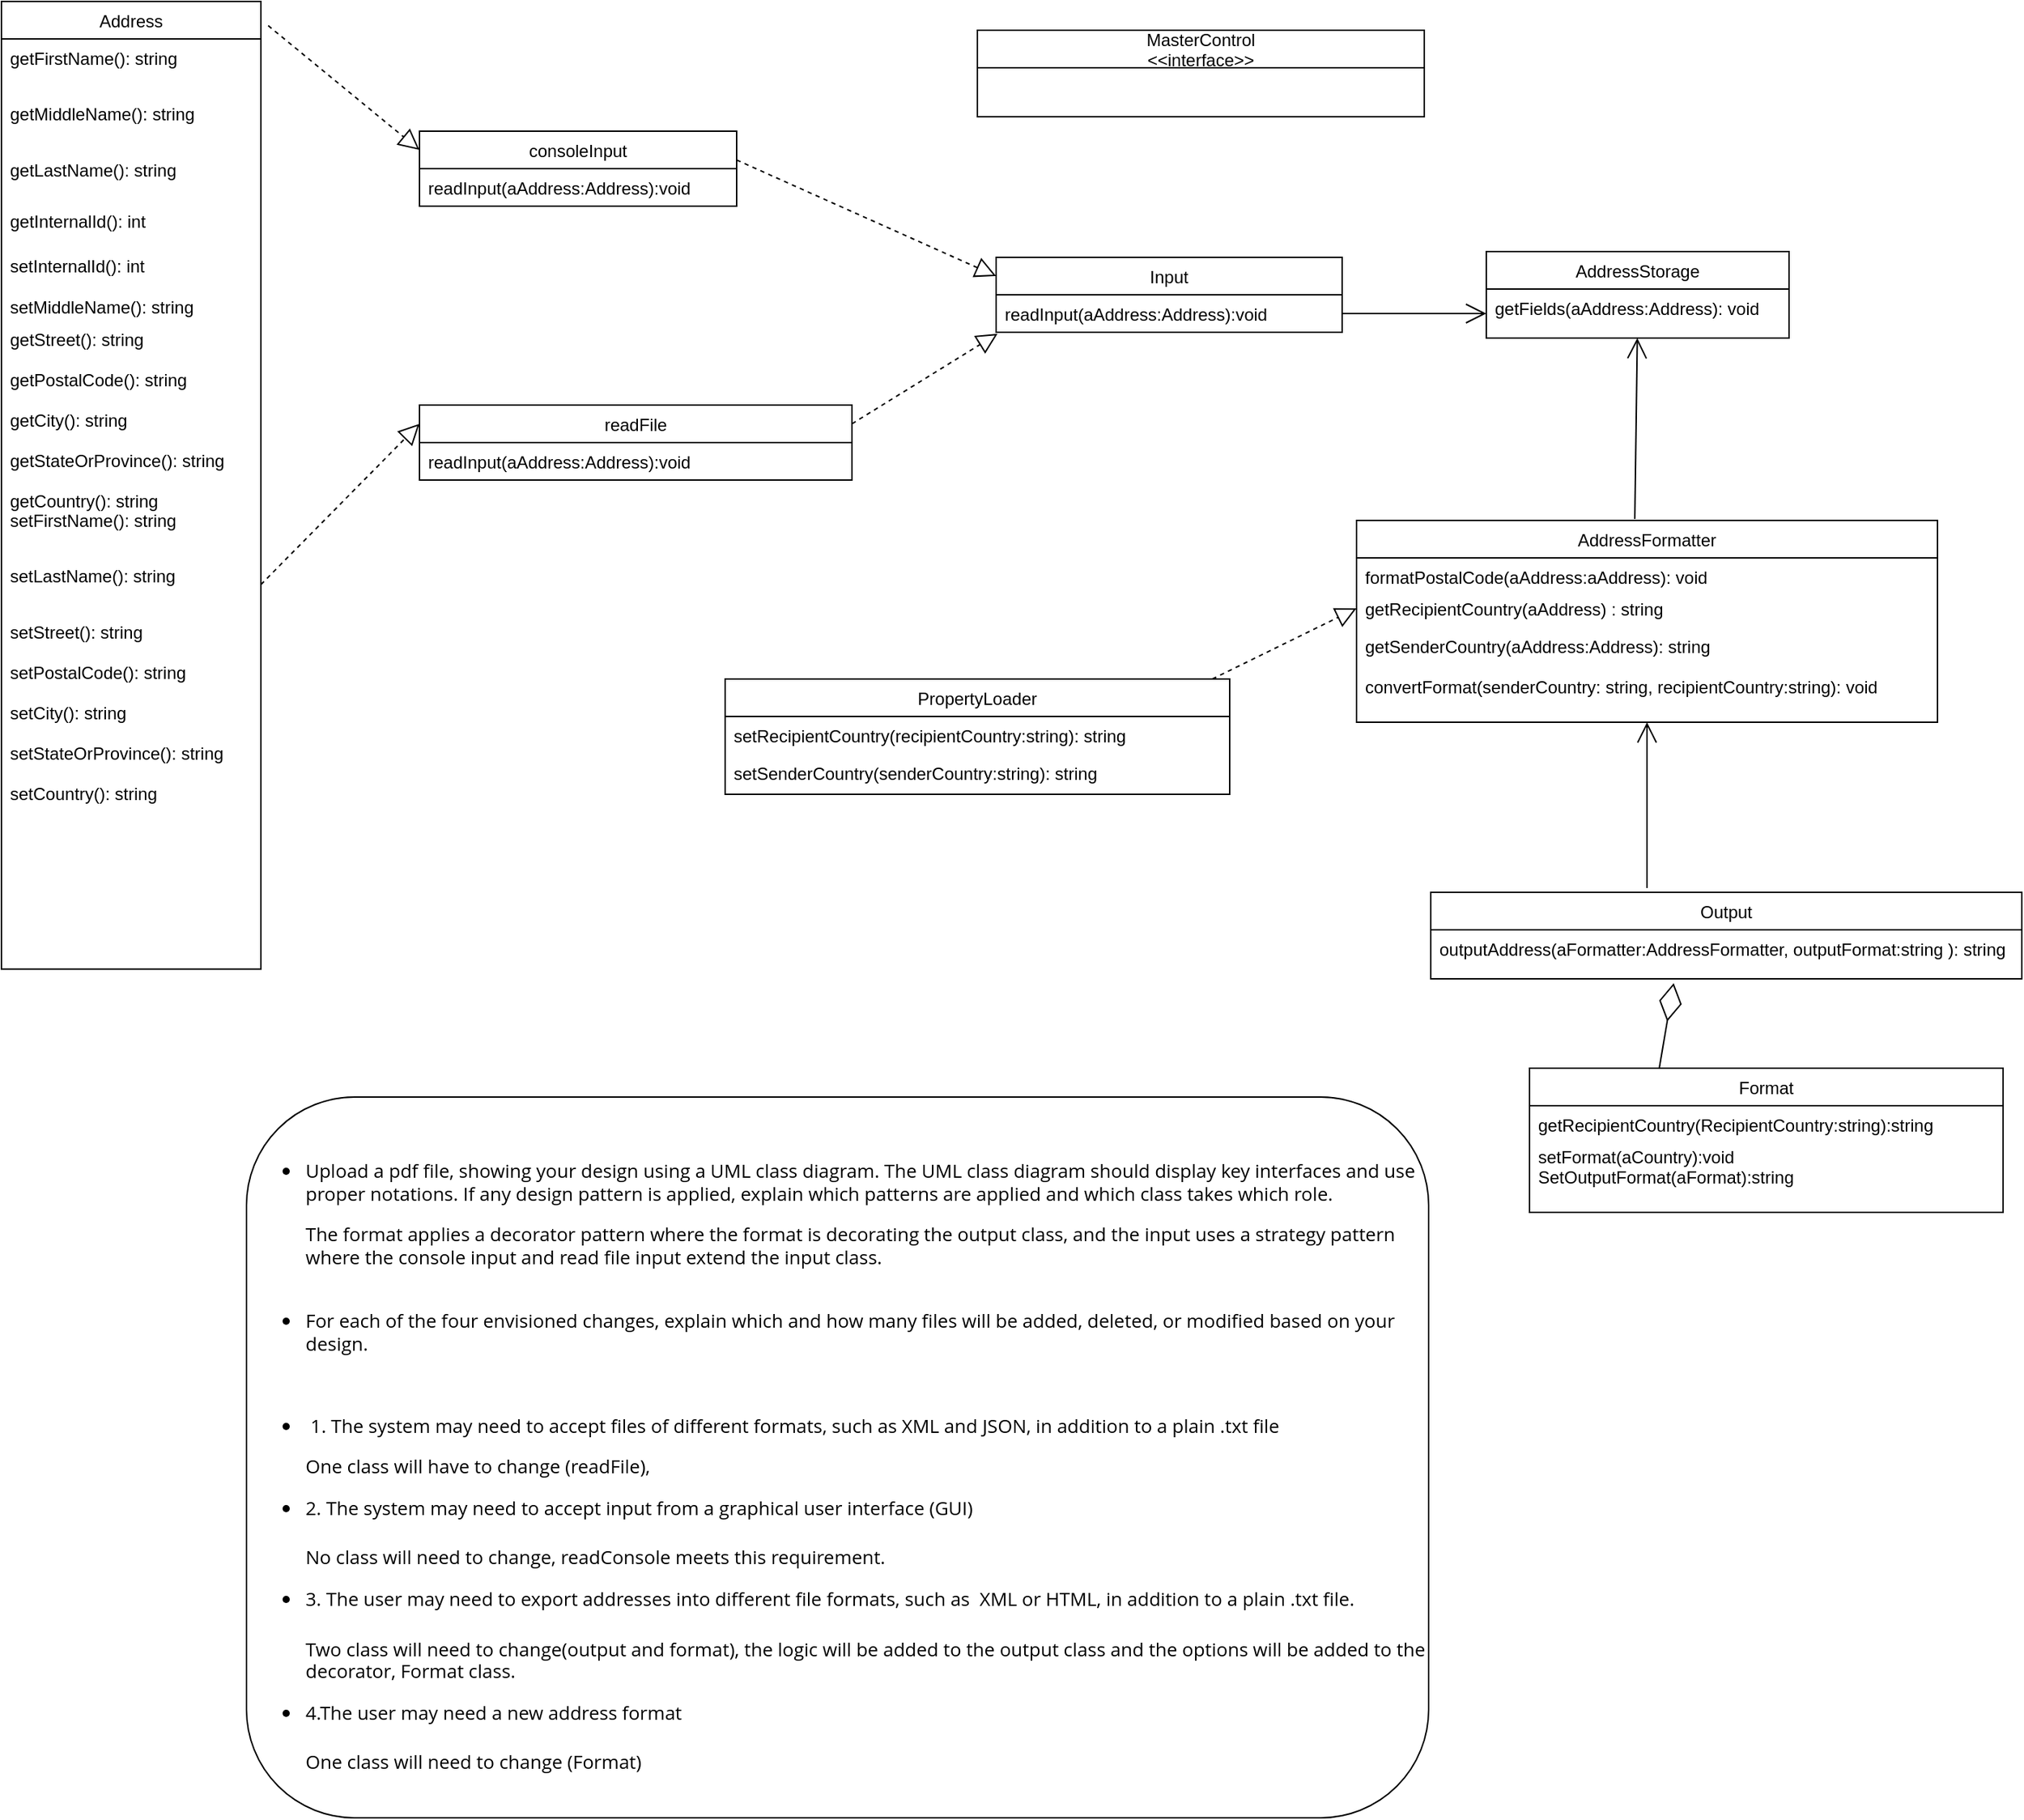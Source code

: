 <mxfile version="14.2.7" type="github">
  <diagram name="Page-1" id="929967ad-93f9-6ef4-fab6-5d389245f69c">
    <mxGraphModel dx="1821" dy="1225" grid="1" gridSize="10" guides="1" tooltips="1" connect="1" arrows="1" fold="1" page="1" pageScale="1.5" pageWidth="1169" pageHeight="826" background="none" math="0" shadow="0">
      <root>
        <mxCell id="0" style=";html=1;" />
        <mxCell id="1" style=";html=1;" parent="0" />
        <mxCell id="BPb1q2xjMMaSEA_R7cb4-1" value="Input" style="swimlane;fontStyle=0;childLayout=stackLayout;horizontal=1;startSize=26;fillColor=none;horizontalStack=0;resizeParent=1;resizeParentMax=0;resizeLast=0;collapsible=1;marginBottom=0;" parent="1" vertex="1">
          <mxGeometry x="890" y="207.5" width="240" height="52" as="geometry" />
        </mxCell>
        <mxCell id="BPb1q2xjMMaSEA_R7cb4-2" value="readInput(aAddress:Address):void" style="text;strokeColor=none;fillColor=none;align=left;verticalAlign=top;spacingLeft=4;spacingRight=4;overflow=hidden;rotatable=0;points=[[0,0.5],[1,0.5]];portConstraint=eastwest;" parent="BPb1q2xjMMaSEA_R7cb4-1" vertex="1">
          <mxGeometry y="26" width="240" height="26" as="geometry" />
        </mxCell>
        <mxCell id="BPb1q2xjMMaSEA_R7cb4-5" value="AddressFormatter" style="swimlane;fontStyle=0;childLayout=stackLayout;horizontal=1;startSize=26;fillColor=none;horizontalStack=0;resizeParent=1;resizeParentMax=0;resizeLast=0;collapsible=1;marginBottom=0;" parent="1" vertex="1">
          <mxGeometry x="1140" y="390" width="403" height="140" as="geometry" />
        </mxCell>
        <mxCell id="BPb1q2xjMMaSEA_R7cb4-6" value="formatPostalCode(aAddress:aAddress): void" style="text;strokeColor=none;fillColor=none;align=left;verticalAlign=top;spacingLeft=4;spacingRight=4;overflow=hidden;rotatable=0;points=[[0,0.5],[1,0.5]];portConstraint=eastwest;" parent="BPb1q2xjMMaSEA_R7cb4-5" vertex="1">
          <mxGeometry y="26" width="403" height="22" as="geometry" />
        </mxCell>
        <mxCell id="BPb1q2xjMMaSEA_R7cb4-7" value="getRecipientCountry(aAddress) : string" style="text;strokeColor=none;fillColor=none;align=left;verticalAlign=top;spacingLeft=4;spacingRight=4;overflow=hidden;rotatable=0;points=[[0,0.5],[1,0.5]];portConstraint=eastwest;" parent="BPb1q2xjMMaSEA_R7cb4-5" vertex="1">
          <mxGeometry y="48" width="403" height="26" as="geometry" />
        </mxCell>
        <mxCell id="BPb1q2xjMMaSEA_R7cb4-8" value="getSenderCountry(aAddress:Address): string&#xa;&#xa;convertFormat(senderCountry: string, recipientCountry:string): void" style="text;strokeColor=none;fillColor=none;align=left;verticalAlign=top;spacingLeft=4;spacingRight=4;overflow=hidden;rotatable=0;points=[[0,0.5],[1,0.5]];portConstraint=eastwest;" parent="BPb1q2xjMMaSEA_R7cb4-5" vertex="1">
          <mxGeometry y="74" width="403" height="66" as="geometry" />
        </mxCell>
        <mxCell id="BPb1q2xjMMaSEA_R7cb4-9" value="Output" style="swimlane;fontStyle=0;childLayout=stackLayout;horizontal=1;startSize=26;fillColor=none;horizontalStack=0;resizeParent=1;resizeParentMax=0;resizeLast=0;collapsible=1;marginBottom=0;" parent="1" vertex="1">
          <mxGeometry x="1191.5" y="648" width="410" height="60" as="geometry" />
        </mxCell>
        <mxCell id="BPb1q2xjMMaSEA_R7cb4-10" value="outputAddress(aFormatter:AddressFormatter, outputFormat:string ): string" style="text;strokeColor=none;fillColor=none;align=left;verticalAlign=top;spacingLeft=4;spacingRight=4;overflow=hidden;rotatable=0;points=[[0,0.5],[1,0.5]];portConstraint=eastwest;" parent="BPb1q2xjMMaSEA_R7cb4-9" vertex="1">
          <mxGeometry y="26" width="410" height="34" as="geometry" />
        </mxCell>
        <mxCell id="AUXMmanpsPG20B2vkFv7-21" value="" style="endArrow=open;endFill=1;endSize=12;html=1;" parent="BPb1q2xjMMaSEA_R7cb4-9" target="BPb1q2xjMMaSEA_R7cb4-8" edge="1">
          <mxGeometry width="160" relative="1" as="geometry">
            <mxPoint x="150" y="-3" as="sourcePoint" />
            <mxPoint x="310" y="-3" as="targetPoint" />
          </mxGeometry>
        </mxCell>
        <mxCell id="BPb1q2xjMMaSEA_R7cb4-13" value="AddressStorage" style="swimlane;fontStyle=0;childLayout=stackLayout;horizontal=1;startSize=26;fillColor=none;horizontalStack=0;resizeParent=1;resizeParentMax=0;resizeLast=0;collapsible=1;marginBottom=0;" parent="1" vertex="1">
          <mxGeometry x="1230" y="203.5" width="210" height="60" as="geometry" />
        </mxCell>
        <mxCell id="BPb1q2xjMMaSEA_R7cb4-14" value="getFields(aAddress:Address): void" style="text;strokeColor=none;fillColor=none;align=left;verticalAlign=top;spacingLeft=4;spacingRight=4;overflow=hidden;rotatable=0;points=[[0,0.5],[1,0.5]];portConstraint=eastwest;" parent="BPb1q2xjMMaSEA_R7cb4-13" vertex="1">
          <mxGeometry y="26" width="210" height="34" as="geometry" />
        </mxCell>
        <mxCell id="AUXMmanpsPG20B2vkFv7-19" style="edgeStyle=orthogonalEdgeStyle;rounded=0;orthogonalLoop=1;jettySize=auto;html=1;exitX=1;exitY=0.5;exitDx=0;exitDy=0;" parent="BPb1q2xjMMaSEA_R7cb4-13" source="BPb1q2xjMMaSEA_R7cb4-14" target="BPb1q2xjMMaSEA_R7cb4-14" edge="1">
          <mxGeometry relative="1" as="geometry" />
        </mxCell>
        <mxCell id="BPb1q2xjMMaSEA_R7cb4-17" value="PropertyLoader" style="swimlane;fontStyle=0;childLayout=stackLayout;horizontal=1;startSize=26;fillColor=none;horizontalStack=0;resizeParent=1;resizeParentMax=0;resizeLast=0;collapsible=1;marginBottom=0;" parent="1" vertex="1">
          <mxGeometry x="702" y="500" width="350" height="80" as="geometry" />
        </mxCell>
        <mxCell id="AUXMmanpsPG20B2vkFv7-49" value="" style="endArrow=block;dashed=1;endFill=0;endSize=12;html=1;entryX=0;entryY=0.5;entryDx=0;entryDy=0;" parent="BPb1q2xjMMaSEA_R7cb4-17" target="BPb1q2xjMMaSEA_R7cb4-7" edge="1">
          <mxGeometry width="160" relative="1" as="geometry">
            <mxPoint x="338" as="sourcePoint" />
            <mxPoint x="498" as="targetPoint" />
          </mxGeometry>
        </mxCell>
        <mxCell id="BPb1q2xjMMaSEA_R7cb4-18" value="setRecipientCountry(recipientCountry:string): string" style="text;strokeColor=none;fillColor=none;align=left;verticalAlign=top;spacingLeft=4;spacingRight=4;overflow=hidden;rotatable=0;points=[[0,0.5],[1,0.5]];portConstraint=eastwest;" parent="BPb1q2xjMMaSEA_R7cb4-17" vertex="1">
          <mxGeometry y="26" width="350" height="26" as="geometry" />
        </mxCell>
        <mxCell id="BPb1q2xjMMaSEA_R7cb4-20" value="setSenderCountry(senderCountry:string): string" style="text;strokeColor=none;fillColor=none;align=left;verticalAlign=top;spacingLeft=4;spacingRight=4;overflow=hidden;rotatable=0;points=[[0,0.5],[1,0.5]];portConstraint=eastwest;" parent="BPb1q2xjMMaSEA_R7cb4-17" vertex="1">
          <mxGeometry y="52" width="350" height="28" as="geometry" />
        </mxCell>
        <mxCell id="AUXMmanpsPG20B2vkFv7-12" value="" style="group" parent="1" vertex="1" connectable="0">
          <mxGeometry x="200" y="30" width="180" height="690" as="geometry" />
        </mxCell>
        <mxCell id="AUXMmanpsPG20B2vkFv7-6" value="setFirstName(): string" style="text;strokeColor=none;fillColor=none;align=left;verticalAlign=top;spacingLeft=4;spacingRight=4;overflow=hidden;rotatable=0;points=[[0,0.5],[1,0.5]];portConstraint=eastwest;" parent="AUXMmanpsPG20B2vkFv7-12" vertex="1">
          <mxGeometry y="346.487" width="180" height="38.664" as="geometry" />
        </mxCell>
        <mxCell id="AUXMmanpsPG20B2vkFv7-8" value="setStreet(): string&#xa;&#xa;setPostalCode(): string&#xa;&#xa;setCity(): string&#xa;&#xa;setStateOrProvince(): string&#xa;&#xa;setCountry(): string&#xa;" style="text;strokeColor=none;fillColor=none;align=left;verticalAlign=top;spacingLeft=4;spacingRight=4;overflow=hidden;rotatable=0;points=[[0,0.5],[1,0.5]];portConstraint=eastwest;" parent="AUXMmanpsPG20B2vkFv7-12" vertex="1">
          <mxGeometry y="423.815" width="180" height="240.905" as="geometry" />
        </mxCell>
        <mxCell id="AUXMmanpsPG20B2vkFv7-11" value="" style="group" parent="AUXMmanpsPG20B2vkFv7-12" vertex="1" connectable="0">
          <mxGeometry width="180" height="624.569" as="geometry" />
        </mxCell>
        <mxCell id="AUXMmanpsPG20B2vkFv7-2" value="Address" style="swimlane;fontStyle=0;childLayout=stackLayout;horizontal=1;startSize=26;fillColor=none;horizontalStack=0;resizeParent=1;resizeParentMax=0;resizeLast=0;collapsible=1;marginBottom=0;" parent="AUXMmanpsPG20B2vkFv7-11" vertex="1">
          <mxGeometry width="180" height="671.213" as="geometry" />
        </mxCell>
        <mxCell id="AUXMmanpsPG20B2vkFv7-3" value="getFirstName(): string" style="text;strokeColor=none;fillColor=none;align=left;verticalAlign=top;spacingLeft=4;spacingRight=4;overflow=hidden;rotatable=0;points=[[0,0.5],[1,0.5]];portConstraint=eastwest;" parent="AUXMmanpsPG20B2vkFv7-2" vertex="1">
          <mxGeometry y="26" width="180" height="38.664" as="geometry" />
        </mxCell>
        <mxCell id="2yMuUEWQEIknKT735bXR-2" value="getMiddleName(): string" style="text;strokeColor=none;fillColor=none;align=left;verticalAlign=top;spacingLeft=4;spacingRight=4;overflow=hidden;rotatable=0;points=[[0,0.5],[1,0.5]];portConstraint=eastwest;" vertex="1" parent="AUXMmanpsPG20B2vkFv7-2">
          <mxGeometry y="64.664" width="180" height="38.664" as="geometry" />
        </mxCell>
        <mxCell id="AUXMmanpsPG20B2vkFv7-4" value="getLastName(): string" style="text;strokeColor=none;fillColor=none;align=left;verticalAlign=top;spacingLeft=4;spacingRight=4;overflow=hidden;rotatable=0;points=[[0,0.5],[1,0.5]];portConstraint=eastwest;" parent="AUXMmanpsPG20B2vkFv7-2" vertex="1">
          <mxGeometry y="103.328" width="180" height="35.69" as="geometry" />
        </mxCell>
        <mxCell id="2yMuUEWQEIknKT735bXR-4" value="getInternalId(): int&#xa;" style="text;strokeColor=none;fillColor=none;align=left;verticalAlign=top;spacingLeft=4;spacingRight=4;overflow=hidden;rotatable=0;points=[[0,0.5],[1,0.5]];portConstraint=eastwest;" vertex="1" parent="AUXMmanpsPG20B2vkFv7-2">
          <mxGeometry y="139.017" width="180" height="30.873" as="geometry" />
        </mxCell>
        <mxCell id="2yMuUEWQEIknKT735bXR-5" value="setInternalId(): int&#xa;" style="text;strokeColor=none;fillColor=none;align=left;verticalAlign=top;spacingLeft=4;spacingRight=4;overflow=hidden;rotatable=0;points=[[0,0.5],[1,0.5]];portConstraint=eastwest;" vertex="1" parent="AUXMmanpsPG20B2vkFv7-2">
          <mxGeometry y="169.89" width="180" height="28.435" as="geometry" />
        </mxCell>
        <mxCell id="2yMuUEWQEIknKT735bXR-3" value="setMiddleName(): string" style="text;strokeColor=none;fillColor=none;align=left;verticalAlign=top;spacingLeft=4;spacingRight=4;overflow=hidden;rotatable=0;points=[[0,0.5],[1,0.5]];portConstraint=eastwest;" vertex="1" parent="AUXMmanpsPG20B2vkFv7-2">
          <mxGeometry y="198.325" width="180" height="472.888" as="geometry" />
        </mxCell>
        <mxCell id="AUXMmanpsPG20B2vkFv7-7" value="setLastName(): string" style="text;strokeColor=none;fillColor=none;align=left;verticalAlign=top;spacingLeft=4;spacingRight=4;overflow=hidden;rotatable=0;points=[[0,0.5],[1,0.5]];portConstraint=eastwest;" parent="AUXMmanpsPG20B2vkFv7-11" vertex="1">
          <mxGeometry y="385.151" width="180" height="38.664" as="geometry" />
        </mxCell>
        <mxCell id="AUXMmanpsPG20B2vkFv7-5" value="getStreet(): string&#xa;&#xa;getPostalCode(): string&#xa;&#xa;getCity(): string&#xa;&#xa;getStateOrProvince(): string&#xa;&#xa;getCountry(): string" style="text;strokeColor=none;fillColor=none;align=left;verticalAlign=top;spacingLeft=4;spacingRight=4;overflow=hidden;rotatable=0;points=[[0,0.5],[1,0.5]];portConstraint=eastwest;" parent="AUXMmanpsPG20B2vkFv7-12" vertex="1">
          <mxGeometry y="221.154" width="180" height="468.846" as="geometry" />
        </mxCell>
        <mxCell id="AUXMmanpsPG20B2vkFv7-15" value="MasterControl&#xa;&lt;&lt;interface&gt;&gt;" style="swimlane;fontStyle=0;childLayout=stackLayout;horizontal=1;startSize=26;fillColor=none;horizontalStack=0;resizeParent=1;resizeParentMax=0;resizeLast=0;collapsible=1;marginBottom=0;" parent="1" vertex="1">
          <mxGeometry x="877" y="50" width="310" height="60" as="geometry" />
        </mxCell>
        <mxCell id="AUXMmanpsPG20B2vkFv7-22" value="" style="endArrow=open;endFill=1;endSize=12;html=1;exitX=0.479;exitY=-0.007;exitDx=0;exitDy=0;exitPerimeter=0;" parent="1" source="BPb1q2xjMMaSEA_R7cb4-5" target="BPb1q2xjMMaSEA_R7cb4-14" edge="1">
          <mxGeometry width="160" relative="1" as="geometry">
            <mxPoint x="1310" y="390" as="sourcePoint" />
            <mxPoint x="1470" y="390" as="targetPoint" />
          </mxGeometry>
        </mxCell>
        <mxCell id="AUXMmanpsPG20B2vkFv7-23" value="readFile" style="swimlane;fontStyle=0;childLayout=stackLayout;horizontal=1;startSize=26;fillColor=none;horizontalStack=0;resizeParent=1;resizeParentMax=0;resizeLast=0;collapsible=1;marginBottom=0;" parent="1" vertex="1">
          <mxGeometry x="490" y="310" width="300" height="52" as="geometry" />
        </mxCell>
        <mxCell id="AUXMmanpsPG20B2vkFv7-34" value="readInput(aAddress:Address):void" style="text;strokeColor=none;fillColor=none;align=left;verticalAlign=top;spacingLeft=4;spacingRight=4;overflow=hidden;rotatable=0;points=[[0,0.5],[1,0.5]];portConstraint=eastwest;" parent="AUXMmanpsPG20B2vkFv7-23" vertex="1">
          <mxGeometry y="26" width="300" height="26" as="geometry" />
        </mxCell>
        <mxCell id="AUXMmanpsPG20B2vkFv7-35" style="edgeStyle=orthogonalEdgeStyle;rounded=0;orthogonalLoop=1;jettySize=auto;html=1;exitX=1;exitY=0.5;exitDx=0;exitDy=0;" parent="AUXMmanpsPG20B2vkFv7-23" edge="1">
          <mxGeometry relative="1" as="geometry">
            <mxPoint x="300" y="65" as="sourcePoint" />
            <mxPoint x="300" y="65" as="targetPoint" />
          </mxGeometry>
        </mxCell>
        <mxCell id="AUXMmanpsPG20B2vkFv7-27" value="consoleInput" style="swimlane;fontStyle=0;childLayout=stackLayout;horizontal=1;startSize=26;fillColor=none;horizontalStack=0;resizeParent=1;resizeParentMax=0;resizeLast=0;collapsible=1;marginBottom=0;" parent="1" vertex="1">
          <mxGeometry x="490" y="120" width="220" height="52" as="geometry" />
        </mxCell>
        <mxCell id="AUXMmanpsPG20B2vkFv7-36" value="" style="endArrow=block;dashed=1;endFill=0;endSize=12;html=1;entryX=0;entryY=0.25;entryDx=0;entryDy=0;" parent="AUXMmanpsPG20B2vkFv7-27" target="BPb1q2xjMMaSEA_R7cb4-1" edge="1">
          <mxGeometry width="160" relative="1" as="geometry">
            <mxPoint x="220" y="20" as="sourcePoint" />
            <mxPoint x="340" y="52" as="targetPoint" />
          </mxGeometry>
        </mxCell>
        <mxCell id="AUXMmanpsPG20B2vkFv7-33" value="readInput(aAddress:Address):void" style="text;strokeColor=none;fillColor=none;align=left;verticalAlign=top;spacingLeft=4;spacingRight=4;overflow=hidden;rotatable=0;points=[[0,0.5],[1,0.5]];portConstraint=eastwest;" parent="AUXMmanpsPG20B2vkFv7-27" vertex="1">
          <mxGeometry y="26" width="220" height="26" as="geometry" />
        </mxCell>
        <mxCell id="AUXMmanpsPG20B2vkFv7-47" value="" style="endArrow=open;endFill=1;endSize=12;html=1;entryX=0;entryY=0.5;entryDx=0;entryDy=0;exitX=1;exitY=0.5;exitDx=0;exitDy=0;" parent="1" source="BPb1q2xjMMaSEA_R7cb4-2" target="BPb1q2xjMMaSEA_R7cb4-14" edge="1">
          <mxGeometry width="160" relative="1" as="geometry">
            <mxPoint x="1140" y="250" as="sourcePoint" />
            <mxPoint x="1300" y="250" as="targetPoint" />
          </mxGeometry>
        </mxCell>
        <mxCell id="AUXMmanpsPG20B2vkFv7-37" value="" style="endArrow=block;dashed=1;endFill=0;endSize=12;html=1;entryX=0.004;entryY=1.038;entryDx=0;entryDy=0;entryPerimeter=0;exitX=1;exitY=0.25;exitDx=0;exitDy=0;" parent="1" source="AUXMmanpsPG20B2vkFv7-23" target="BPb1q2xjMMaSEA_R7cb4-2" edge="1">
          <mxGeometry width="160" relative="1" as="geometry">
            <mxPoint x="780" y="328" as="sourcePoint" />
            <mxPoint x="940" y="328" as="targetPoint" />
          </mxGeometry>
        </mxCell>
        <mxCell id="AUXMmanpsPG20B2vkFv7-50" value="" style="endArrow=block;dashed=1;endFill=0;endSize=12;html=1;entryX=0;entryY=0.25;entryDx=0;entryDy=0;exitX=1.028;exitY=0.025;exitDx=0;exitDy=0;exitPerimeter=0;" parent="1" source="AUXMmanpsPG20B2vkFv7-2" target="AUXMmanpsPG20B2vkFv7-27" edge="1">
          <mxGeometry width="160" relative="1" as="geometry">
            <mxPoint x="310" y="60" as="sourcePoint" />
            <mxPoint x="470" y="60" as="targetPoint" />
          </mxGeometry>
        </mxCell>
        <mxCell id="AUXMmanpsPG20B2vkFv7-51" value="" style="endArrow=block;dashed=1;endFill=0;endSize=12;html=1;entryX=0;entryY=0.25;entryDx=0;entryDy=0;exitX=1;exitY=0.5;exitDx=0;exitDy=0;" parent="1" source="AUXMmanpsPG20B2vkFv7-7" target="AUXMmanpsPG20B2vkFv7-23" edge="1">
          <mxGeometry width="160" relative="1" as="geometry">
            <mxPoint x="320" y="330" as="sourcePoint" />
            <mxPoint x="480" y="330" as="targetPoint" />
          </mxGeometry>
        </mxCell>
        <mxCell id="2yMuUEWQEIknKT735bXR-8" value="&lt;ul style=&quot;font-family: &amp;#34;open sans&amp;#34; , sans-serif ; margin: 1em 0px ; padding: 0px 0px 0px 40px ; border: 0px ; outline: 0px ; font-size: small ; text-align: left ; text-shadow: none&quot;&gt;&lt;li style=&quot;font-family: inherit ; margin: 0px ; padding: 0px ; outline: 0px ; font-style: inherit ; font-size: 13px ; list-style-position: outside ; list-style-type: inherit ; text-shadow: none ; border: 0px&quot;&gt;Upload a pdf file, showing your design using a UML class diagram. The UML class diagram should display key interfaces and use proper notations. If any design pattern is applied, explain which patterns are applied and which class takes which role.&lt;/li&gt;&lt;/ul&gt;&lt;blockquote style=&quot;margin: 0 0 0 40px ; border: none ; padding: 0px&quot;&gt;&lt;div style=&quot;text-align: left&quot;&gt;&lt;font face=&quot;open sans, sans-serif&quot; size=&quot;2&quot;&gt;The format applies a decorator pattern where the format is decorating the output class, and the input uses a strategy pattern where the console input and read file input extend the input class.&lt;/font&gt;&lt;/div&gt;&lt;/blockquote&gt;&lt;div style=&quot;text-align: left&quot;&gt;&lt;font face=&quot;open sans, sans-serif&quot; size=&quot;2&quot;&gt;&lt;br&gt;&lt;/font&gt;&lt;/div&gt;&lt;ul style=&quot;font-family: &amp;#34;open sans&amp;#34; , sans-serif ; margin: 1em 0px ; padding: 0px 0px 0px 40px ; border: 0px ; outline: 0px ; font-size: small ; text-align: left ; text-shadow: none&quot;&gt;&lt;li style=&quot;font-family: inherit ; margin: 0px ; padding: 0px ; outline: 0px ; font-style: inherit ; font-size: 13px ; list-style-position: outside ; list-style-type: inherit ; text-shadow: none ; border: 0px&quot;&gt;For each of the four envisioned changes, explain which and how many files will be added, deleted, or modified based on your design.&lt;/li&gt;&lt;/ul&gt;&lt;div style=&quot;text-align: left&quot;&gt;&lt;font face=&quot;open sans, sans-serif&quot; size=&quot;2&quot;&gt;&lt;br&gt;&lt;/font&gt;&lt;/div&gt;&lt;ul style=&quot;font-family: &amp;#34;open sans&amp;#34; , sans-serif ; margin: 1em 0px ; padding: 0px 0px 0px 40px ; border: 0px ; outline: 0px ; font-size: small ; text-align: left ; text-shadow: none&quot;&gt;&lt;li style=&quot;font-family: inherit ; margin: 0px ; padding: 0px ; outline: 0px ; font-style: inherit ; font-size: 13px ; list-style-position: outside ; list-style-type: inherit ; text-shadow: none ; border: 0px&quot;&gt;&lt;span style=&quot;font-family: inherit ; font-style: inherit&quot;&gt;&amp;nbsp;&lt;/span&gt;&lt;span style=&quot;font-family: inherit ; font-style: inherit&quot;&gt;1.&amp;nbsp;&lt;/span&gt;&lt;span style=&quot;font-family: inherit ; font-style: inherit&quot;&gt;The system may need to accept files of different formats, such as XML and JSON, in addition to a plain .txt file&lt;/span&gt;&lt;/li&gt;&lt;/ul&gt;&lt;blockquote style=&quot;margin: 0 0 0 40px ; border: none ; padding: 0px&quot;&gt;&lt;div style=&quot;text-align: left&quot;&gt;&lt;font face=&quot;open sans, sans-serif&quot; size=&quot;2&quot;&gt;One class will have to change (readFile),&lt;/font&gt;&lt;/div&gt;&lt;/blockquote&gt;&lt;ul style=&quot;font-family: &amp;#34;open sans&amp;#34; , sans-serif ; margin: 1em 0px ; padding: 0px 0px 0px 40px ; border: 0px ; outline: 0px ; font-size: small ; text-align: left ; text-shadow: none&quot;&gt;&lt;li style=&quot;font-family: inherit ; margin: 0px 0px 6px ; padding: 0px 0px 6px ; outline: 0px ; font-style: inherit ; font-size: 13px ; list-style-position: outside ; list-style-type: inherit ; text-shadow: none ; border: 0px&quot;&gt;2. The system may need to accept input from a graphical user interface (GUI)&lt;/li&gt;&lt;/ul&gt;&lt;blockquote style=&quot;margin: 0 0 0 40px ; border: none ; padding: 0px&quot;&gt;&lt;div style=&quot;text-align: left&quot;&gt;&lt;font face=&quot;open sans, sans-serif&quot; size=&quot;2&quot;&gt;No class will&amp;nbsp;need to change, readConsole meets this requirement.&lt;/font&gt;&lt;/div&gt;&lt;/blockquote&gt;&lt;ul style=&quot;font-family: &amp;#34;open sans&amp;#34; , sans-serif ; margin: 1em 0px ; padding: 0px 0px 0px 40px ; border: 0px ; outline: 0px ; font-size: small ; text-align: left ; text-shadow: none&quot;&gt;&lt;li style=&quot;font-family: inherit ; margin: 0px 0px 6px ; padding: 0px 0px 6px ; outline: 0px ; font-style: inherit ; font-size: 13px ; list-style-position: outside ; list-style-type: inherit ; text-shadow: none ; border: 0px&quot;&gt;3. The user may need to export addresses into different file formats, such as &amp;nbsp;XML or HTML, in addition to a plain .txt file.&lt;/li&gt;&lt;/ul&gt;&lt;blockquote style=&quot;margin: 0 0 0 40px ; border: none ; padding: 0px&quot;&gt;&lt;div style=&quot;text-align: left&quot;&gt;&lt;font face=&quot;open sans, sans-serif&quot; size=&quot;2&quot;&gt;Two class will need to change(output and format), the&amp;nbsp;logic will be added to the output class and the options will be added to the decorator, Format class.&amp;nbsp;&lt;/font&gt;&lt;/div&gt;&lt;/blockquote&gt;&lt;ul style=&quot;font-family: &amp;#34;open sans&amp;#34; , sans-serif ; margin: 1em 0px ; padding: 0px 0px 0px 40px ; border: 0px ; outline: 0px ; font-size: small ; text-align: left ; text-shadow: none&quot;&gt;&lt;li style=&quot;font-family: inherit ; margin: 0px 0px 6px ; padding: 0px 0px 6px ; outline: 0px ; font-style: inherit ; font-size: 13px ; list-style-position: outside ; list-style-type: inherit ; text-shadow: none ; border: 0px&quot;&gt;4.The user may need a new address format&lt;/li&gt;&lt;/ul&gt;&lt;blockquote style=&quot;margin: 0 0 0 40px ; border: none ; padding: 0px&quot;&gt;&lt;div&gt;&lt;div style=&quot;text-align: left&quot;&gt;&lt;font face=&quot;open sans, sans-serif&quot; size=&quot;2&quot;&gt;One class will need to change (Format)&lt;/font&gt;&lt;/div&gt;&lt;/div&gt;&lt;/blockquote&gt;" style="rounded=1;whiteSpace=wrap;html=1;" vertex="1" parent="1">
          <mxGeometry x="370" y="790" width="820" height="500" as="geometry" />
        </mxCell>
        <mxCell id="2yMuUEWQEIknKT735bXR-10" value="Format" style="swimlane;fontStyle=0;childLayout=stackLayout;horizontal=1;startSize=26;fillColor=none;horizontalStack=0;resizeParent=1;resizeParentMax=0;resizeLast=0;collapsible=1;marginBottom=0;" vertex="1" parent="1">
          <mxGeometry x="1260" y="770" width="328.5" height="100" as="geometry" />
        </mxCell>
        <mxCell id="2yMuUEWQEIknKT735bXR-11" value="getRecipientCountry(RecipientCountry:string):string" style="text;strokeColor=none;fillColor=none;align=left;verticalAlign=top;spacingLeft=4;spacingRight=4;overflow=hidden;rotatable=0;points=[[0,0.5],[1,0.5]];portConstraint=eastwest;" vertex="1" parent="2yMuUEWQEIknKT735bXR-10">
          <mxGeometry y="26" width="328.5" height="22" as="geometry" />
        </mxCell>
        <mxCell id="2yMuUEWQEIknKT735bXR-13" value="setFormat(aCountry):void&#xa;SetOutputFormat(aFormat):string" style="text;strokeColor=none;fillColor=none;align=left;verticalAlign=top;spacingLeft=4;spacingRight=4;overflow=hidden;rotatable=0;points=[[0,0.5],[1,0.5]];portConstraint=eastwest;" vertex="1" parent="2yMuUEWQEIknKT735bXR-10">
          <mxGeometry y="48" width="328.5" height="52" as="geometry" />
        </mxCell>
        <mxCell id="2yMuUEWQEIknKT735bXR-14" value="" style="endArrow=diamondThin;endFill=0;endSize=24;html=1;entryX=0.411;entryY=1.088;entryDx=0;entryDy=0;entryPerimeter=0;" edge="1" parent="1" target="BPb1q2xjMMaSEA_R7cb4-10">
          <mxGeometry width="160" relative="1" as="geometry">
            <mxPoint x="1350" y="770" as="sourcePoint" />
            <mxPoint x="1510" y="770" as="targetPoint" />
          </mxGeometry>
        </mxCell>
      </root>
    </mxGraphModel>
  </diagram>
</mxfile>
